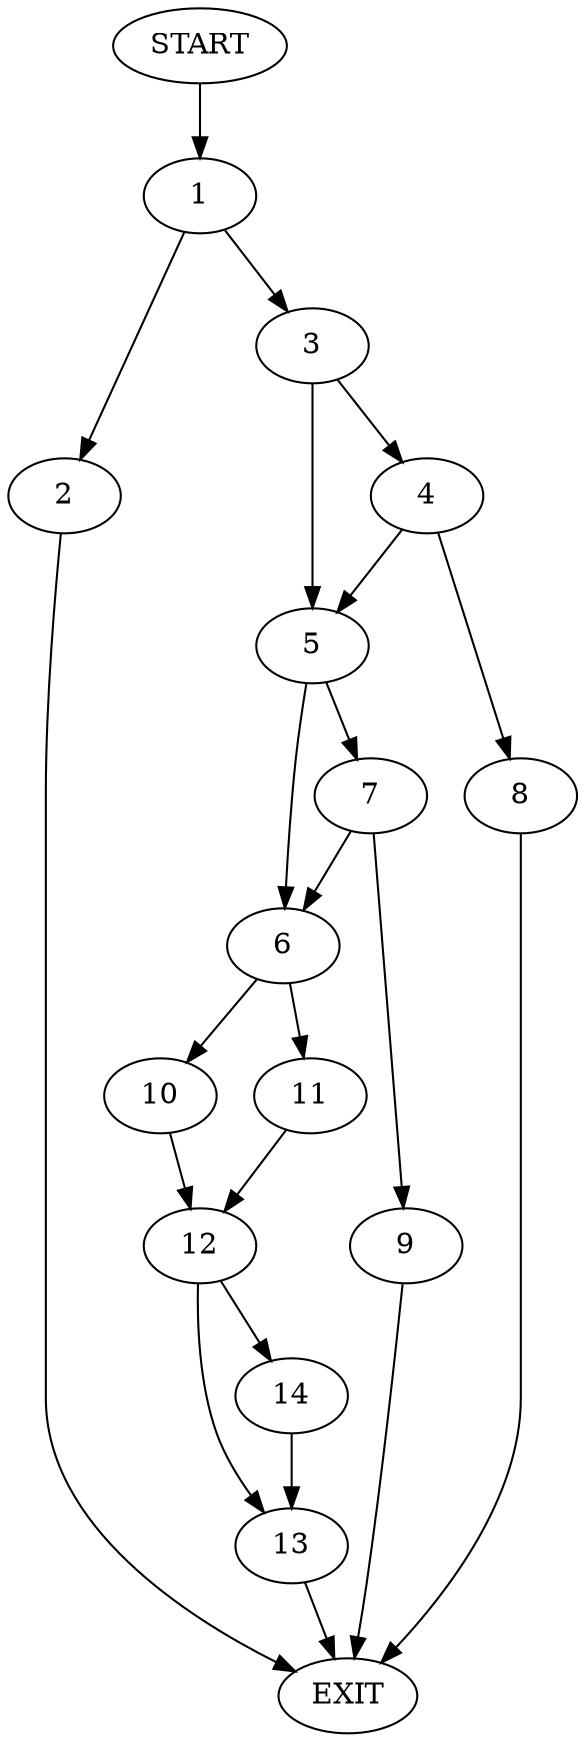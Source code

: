 digraph {
0 [label="START"]
15 [label="EXIT"]
0 -> 1
1 -> 2
1 -> 3
2 -> 15
3 -> 4
3 -> 5
5 -> 6
5 -> 7
4 -> 5
4 -> 8
8 -> 15
7 -> 6
7 -> 9
6 -> 10
6 -> 11
9 -> 15
10 -> 12
11 -> 12
12 -> 13
12 -> 14
13 -> 15
14 -> 13
}
